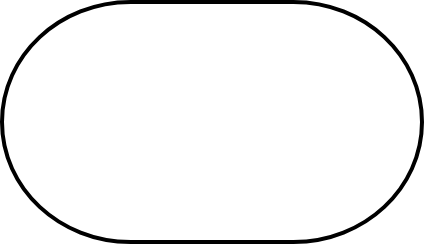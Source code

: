<mxfile>
    <diagram id="zy31o2WsjTNSnH-aab2X" name="Page-1">
        <mxGraphModel dx="2660" dy="1730" grid="1" gridSize="10" guides="1" tooltips="1" connect="1" arrows="1" fold="1" page="1" pageScale="1" pageWidth="850" pageHeight="1100" math="0" shadow="0">
            <root>
                <mxCell id="0"/>
                <mxCell id="1" parent="0"/>
                <mxCell id="2" value="" style="strokeWidth=2;html=1;shape=mxgraph.flowchart.terminator;whiteSpace=wrap;" vertex="1" parent="1">
                    <mxGeometry x="320" y="70" width="210" height="120" as="geometry"/>
                </mxCell>
            </root>
        </mxGraphModel>
    </diagram>
</mxfile>
